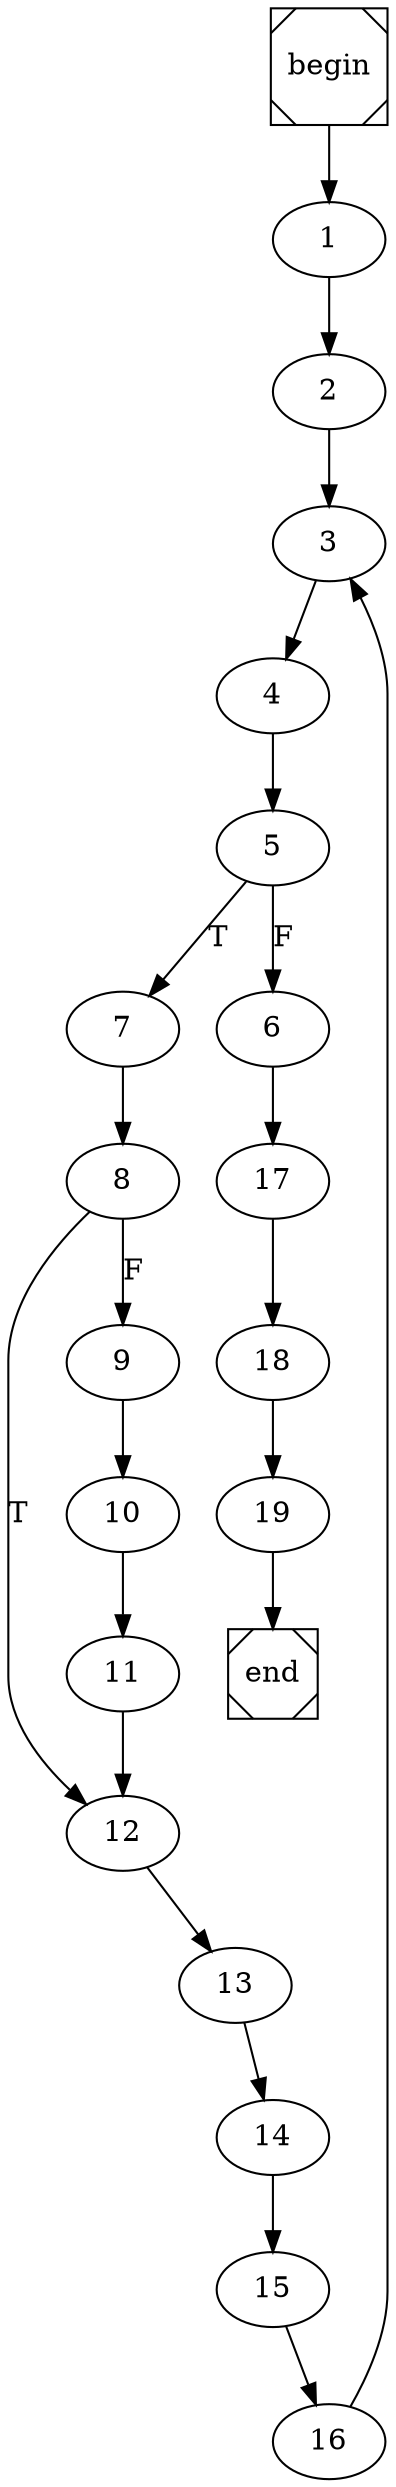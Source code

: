 digraph cfg {
	begin [shape=Msquare];
	end [shape=Msquare];
	begin -> 1;	1 -> 2;	2 -> 3;	3 -> 4;	4 -> 5;	5 -> 7[label=T];	5 -> 6[label=F];	6 -> 17;	7 -> 8;	8 -> 12[label=T];	8 -> 9[label=F];	9 -> 10;	10 -> 11;	11 -> 12;	12 -> 13;	13 -> 14;	14 -> 15;	15 -> 16;	16 -> 3;	17 -> 18;	18 -> 19;	19 -> end;}
